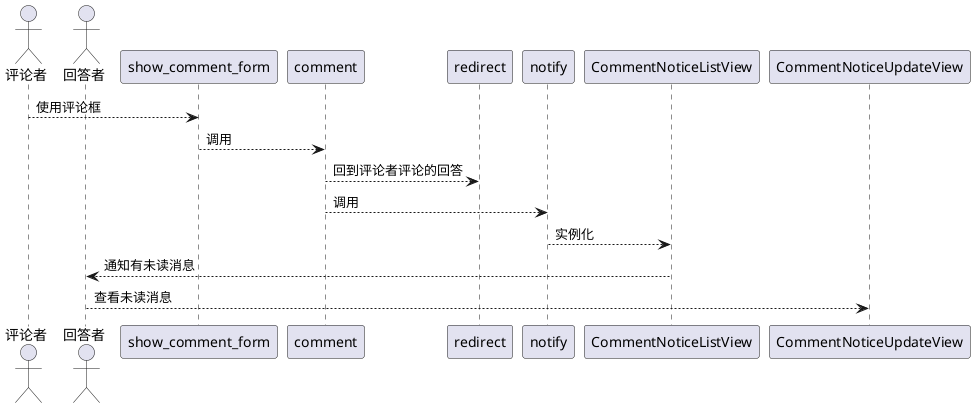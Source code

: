 @startuml sequence-comment
actor 评论者
actor 回答者
评论者 --> show_comment_form: 使用评论框
show_comment_form --> comment: 调用
comment --> redirect: 回到评论者评论的回答
comment --> notify: 调用
notify --> CommentNoticeListView: 实例化
CommentNoticeListView --> 回答者: 通知有未读消息
回答者 --> CommentNoticeUpdateView: 查看未读消息
@enduml
